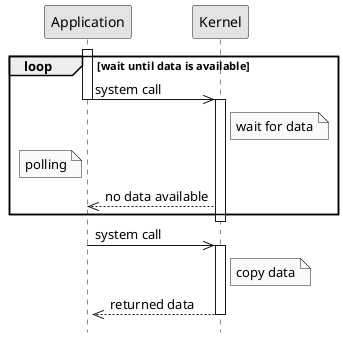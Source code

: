 @startuml
hide footbox
skinparam monochrome true
skinparam shadowing false
activate Application
loop wait until data is available
    Application->>Kernel: system call
    deactivate Application
    activate Kernel
    Note right of Kernel: wait for data
    Note left of Application: polling
    Kernel-->>Application: no data available
end
deactivate Kernel
activate Application
Application->>Kernel: system call
deactivate Application
activate Kernel
Note right of Kernel: copy data
Kernel-->>Application: returned data
deactivate Kernel
activate Application
deactivate Application
@enduml